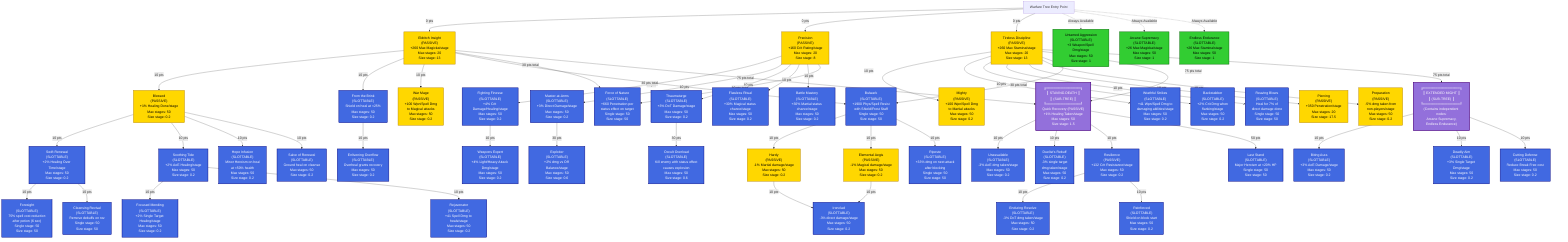 graph TB
    %% ===== LEGEND =====
    %% Yellow nodes = Passive (always active)
    %% Blue nodes = Slottable (must be equipped in Champion Bar)
    %% Purple nodes = Sub-constellation entry points

    %% ===== CENTER / STARTING NODES =====
    Start[Warfare Tree Entry Point]

    %% Three base starting nodes - always accessible
    Start -->|0 pts| EI["Eldritch Insight<br/>(PASSIVE)<br/>+260 Max Magicka/stage<br/>Max stages: 20<br/>Size stage: 13"]
    Start -->|0 pts| Prec["Precision<br/>(PASSIVE)<br/>+160 Crit Rating/stage<br/>Max stages: 20<br/>Size stage: 8"]
    Start -->|0 pts| TD["Tireless Discipline<br/>(PASSIVE)<br/>+260 Max Stamina/stage<br/>Max stages: 20<br/>Size stage: 13"]

    %% ===== INDEPENDENT NODES (No prerequisites) =====
    Start -.->|Always Available| UA["Untamed Aggression<br/>(SLOTTABLE)<br/>+3 Weapon/Spell Dmg/stage<br/>Max stages: 50<br/>Size stage: 1"]
    Start -.->|Always Available| ArcSup["Arcane Supremacy<br/>(SLOTTABLE)<br/>+26 Max Magicka/stage<br/>Max stages: 50<br/>Size stage: 1"]
    Start -.->|Always Available| EndEnd["Endless Endurance<br/>(SLOTTABLE)<br/>+26 Max Stamina/stage<br/>Max stages: 50<br/>Size stage: 1"]

    %% ===== LEFT BRANCH - HEALING PATH (from Eldritch Insight) =====
    EI -->|10 pts| Blessed["Blessed<br/>(PASSIVE)<br/>+1% Healing Done/stage<br/>Max stages: 50<br/>Size stage: 0.2"]

    Blessed -->|10 pts| SwiftRen["Swift Renewal<br/>(SLOTTABLE)<br/>+2% Healing Over Time/stage<br/>Max stages: 50<br/>Size stage: 0.2"]
    Blessed -->|10 pts| SoothTide["Soothing Tide<br/>(SLOTTABLE)<br/>+2% AoE Healing/stage<br/>Max stages: 50<br/>Size stage: 0.2"]

    SwiftRen -->|10 pts| Foresight["Foresight<br/>(SLOTTABLE)<br/>75% spell cost reduction<br/>after potion (6 sec)<br/>Single stage: 50<br/>Size stage: 50"]

    SoothTide -->|10 pts| FocusMend["Focused Mending<br/>(SLOTTABLE)<br/>+2% Single Target Healing/stage<br/>Max stages: 50<br/>Size stage: 0.2"]
    SoothTide -->|10 pts| Rejuv["Rejuvenator<br/>(SLOTTABLE)<br/>+41 Spell Dmg to heals/stage<br/>Max stages: 50<br/>Size stage: 0.2"]

    Blessed -->|10 pts| HopeInf["Hope Infusion<br/>(SLOTTABLE)<br/>Minor Heroism on heal<br/>at <50% health<br/>Max stages: 50<br/>Size stage: 0.2"]
    Blessed -->|10 pts| SalveRen["Salve of Renewal<br/>(SLOTTABLE)<br/>Ground heal on cleanse<br/>Max stages: 50<br/>Size stage: 0.2"]

    EI -->|10 pts| FromBrink["From the Brink<br/>(SLOTTABLE)<br/>Shield on heal at <25%<br/>Max stages: 50<br/>Size stage: 0.2"]
    FromBrink -->|10 pts| EnlivOver["Enlivening Overflow<br/>(SLOTTABLE)<br/>Overheal grants recovery<br/>Max stages: 50<br/>Size stage: 0.2"]

    SwiftRen -->|10 pts| CleanReviv["Cleansing Revival<br/>(SLOTTABLE)<br/>Remove debuffs on rez<br/>Single stage: 50<br/>Size stage: 50"]

    %% ===== CENTER-UPPER BRANCH - CRITICAL/DAMAGE PATH (from Precision) =====
    Prec -->|10 pts| FightFin["Fighting Finesse<br/>(SLOTTABLE)<br/>+4% Crit Damage/Healing/stage<br/>Max stages: 50<br/>Size stage: 0.2"]
    Prec -->|10 pts| MasterArms["Master-at-Arms<br/>(SLOTTABLE)<br/>+3% Direct Damage/stage<br/>Max stages: 50<br/>Size stage: 0.2"]
    Prec -->|10 pts| Thaum["Thaumaturge<br/>(SLOTTABLE)<br/>+3% DoT Damage/stage<br/>Max stages: 50<br/>Size stage: 0.2"]

    FightFin -->|10 pts| WeapExpert["Weapons Expert<br/>(SLOTTABLE)<br/>+4% Light/Heavy Attack Dmg/stage<br/>Max stages: 50<br/>Size stage: 0.2"]

    MasterArms -->|30 pts| Exploit["Exploiter<br/>(SLOTTABLE)<br/>+2% dmg vs Off Balance/stage<br/>Max stages: 50<br/>Size stage: 0.6"]

    Thaum -->|30 pts| OccultOver["Occult Overload<br/>(SLOTTABLE)<br/>Kill enemy with status effect<br/>causes explosion<br/>Max stages: 50<br/>Size stage: 0.6"]

    Prec -->|10 pts| FlawRitual["Flawless Ritual<br/>(SLOTTABLE)<br/>+30% Magical status chance/stage<br/>Max stages: 50<br/>Size stage: 0.2"]
    Prec -->|10 pts| BattleMast["Battle Mastery<br/>(SLOTTABLE)<br/>+30% Martial status chance/stage<br/>Max stages: 50<br/>Size stage: 0.2"]

    EI -->|10 pts| WarMage["War Mage<br/>(PASSIVE)<br/>+100 Wpn/Spell Dmg<br/>to Magical attacks<br/>Max stages: 50<br/>Size stage: 0.2"]

    TD -->|10 pts| Mighty["Mighty<br/>(PASSIVE)<br/>+100 Wpn/Spell Dmg<br/>to Martial attacks<br/>Max stages: 50<br/>Size stage: 0.2"]

    %% ===== RIGHT BRANCH - PHYSICAL DAMAGE PATH (from Tireless Discipline) =====
    TD -->|10 pts| WrathStrike["Wrathful Strikes<br/>(SLOTTABLE)<br/>+41 Wpn/Spell Dmg to<br/>damaging abilities/stage<br/>Max stages: 50<br/>Size stage: 0.2"]
    TD -->|10 pts| Backstab["Backstabber<br/>(SLOTTABLE)<br/>+2% Crit Dmg when<br/>flanking/stage<br/>Max stages: 50<br/>Size stage: 0.2"]
    TD -->|10 pts| ReavBlow["Reaving Blows<br/>(SLOTTABLE)<br/>Heal for 7% of<br/>direct damage done<br/>Single stage: 50<br/>Size stage: 50"]

    %% ===== DEFENSE/PENETRATION NODES =====
    TD -->|10 pts| Piercing["Piercing<br/>(PASSIVE)<br/>+350 Penetration/stage<br/>Max stages: 20<br/>Size stage: 17.5"]
    TD -->|10 pts| Prep["Preparation<br/>(PASSIVE)<br/>-5% dmg taken from<br/>non-players/stage<br/>Max stages: 50<br/>Size stage: 0.2"]

    %% ===== CENTRAL DEFENSIVE NODE - BULWARK (Requires both EI and TD) =====
    EI -->|30 pts total| Bulwark["Bulwark<br/>(SLOTTABLE)<br/>+1900 Phys/Spell Resist<br/>with Shield/Frost Staff<br/>Single stage: 50<br/>Size stage: 50"]
    TD -->|30 pts total| Bulwark

    Bulwark -->|10 pts| Hardy["Hardy<br/>(PASSIVE)<br/>-1% Martial damage/stage<br/>Max stages: 50<br/>Size stage: 0.2"]
    Bulwark -->|10 pts| ElemAegis["Elemental Aegis<br/>(PASSIVE)<br/>-1% Magical damage/stage<br/>Max stages: 50<br/>Size stage: 0.2"]

    Hardy -->|10 pts| Ironclad["Ironclad<br/>(SLOTTABLE)<br/>-3% direct damage/stage<br/>Max stages: 50<br/>Size stage: 0.2"]
    ElemAegis -->|10 pts| Ironclad

    Bulwark -->|10 pts| Riposte["Riposte<br/>(SLOTTABLE)<br/>+33% dmg on next attack<br/>after blocking<br/>Single stage: 50<br/>Size stage: 50"]

    %% ===== FORCE OF NATURE (Requires both EI and Prec) =====
    EI -->|30 pts total| ForceNat["Force of Nature<br/>(SLOTTABLE)<br/>+660 Penetration per<br/>status effect on target<br/>Single stage: 50<br/>Size stage: 50"]
    Prec -->|30 pts total| ForceNat

    %% ===== SUB-CONSTELLATION: STAVING DEATH =====
    %% Entry point requires 75 pts from both EI and TD paths
    EI -->|75 pts total| StavDeath["╔══════════════╗<br/>║ STAVING DEATH ║<br/>║ (SUB-TREE) ║<br/>╚══════════════╝<br/>Quick Recovery (PASSIVE)<br/>+1% Healing Taken/stage<br/>Max stages: 50<br/>Size stage: 1.5"]
    TD -->|75 pts total| StavDeath

    StavDeath -->|10 pts| Unassail["Unassailable<br/>(SLOTTABLE)<br/>-3% AoE dmg taken/stage<br/>Max stages: 50<br/>Size stage: 0.2"]
    StavDeath -->|10 pts| DuelRebuff["Duelist's Rebuff<br/>(SLOTTABLE)<br/>-3% single target<br/>dmg taken/stage<br/>Max stages: 50<br/>Size stage: 0.2"]
    StavDeath -->|10 pts| Resil["Resilience<br/>(PASSIVE)<br/>+132 Crit Resistance/stage<br/>Max stages: 50<br/>Size stage: 0.2"]

    Resil -->|10 pts| EndResolve["Enduring Resolve<br/>(SLOTTABLE)<br/>-3% DoT dmg taken/stage<br/>Max stages: 50<br/>Size stage: 0.2"]
    Resil -->|10 pts| Reinforced["Reinforced<br/>(SLOTTABLE)<br/>Shield on block start<br/>Max stages: 50<br/>Size stage: 0.2"]

    StavDeath -->|50 pts| LastStand["Last Stand<br/>(SLOTTABLE)<br/>Major Heroism at <20% HP<br/>Single stage: 50<br/>Size stage: 50"]

    %% ===== SUB-CONSTELLATION: EXTENDED MIGHT =====
    %% Entry point requires 75 pts from TD path
    TD -->|75 pts total| ExtMight["╔═══════════════╗<br/>║ EXTENDED MIGHT ║<br/>║ (SUB-TREE) ║<br/>╚═══════════════╝<br/>(Contains independent nodes:<br/>Arcane Supremacy,<br/>Endless Endurance)"]

    ExtMight -->|10 pts| BitingAura["Biting Aura<br/>(SLOTTABLE)<br/>+3% AoE Damage/stage<br/>Max stages: 50<br/>Size stage: 0.2"]
    ExtMight -->|10 pts| DeadlyAim["Deadly Aim<br/>(SLOTTABLE)<br/>+3% Single Target Dmg/stage<br/>Max stages: 50<br/>Size stage: 0.2"]
    ExtMight -->|10 pts| CuttingDef["Cutting Defense<br/>(SLOTTABLE)<br/>Reduce Break Free cost<br/>Max stages: 50<br/>Size stage: 0.2"]

    %% ===== STYLING =====
    classDef passive fill:#FFD700,stroke:#B8860B,stroke-width:2px,color:#000
    classDef slottable fill:#4169E1,stroke:#000080,stroke-width:2px,color:#FFF
    classDef subTree fill:#9370DB,stroke:#4B0082,stroke-width:3px,color:#FFF
    classDef independent fill:#32CD32,stroke:#006400,stroke-width:2px,color:#000

    class EI,Prec,TD,Blessed,Hardy,ElemAegis,WarMage,Mighty,Piercing,Prep passive
    class UA,ArcSup,EndEnd independent
    class SwiftRen,SoothTide,FocusMend,Rejuv,HopeInf,SalveRen,FromBrink,EnlivOver,CleanReviv,Foresight slottable
    class FightFin,MasterArms,Thaum,WeapExpert,Exploit,OccultOver,FlawRitual,BattleMast slottable
    class WrathStrike,Backstab,ReavBlow,Bulwark,Ironclad,Riposte,ForceNat slottable
    class Unassail,DuelRebuff,Resil,EndResolve,Reinforced,LastStand slottable
    class BitingAura,DeadlyAim,CuttingDef slottable
    class StavDeath,ExtMight subTree